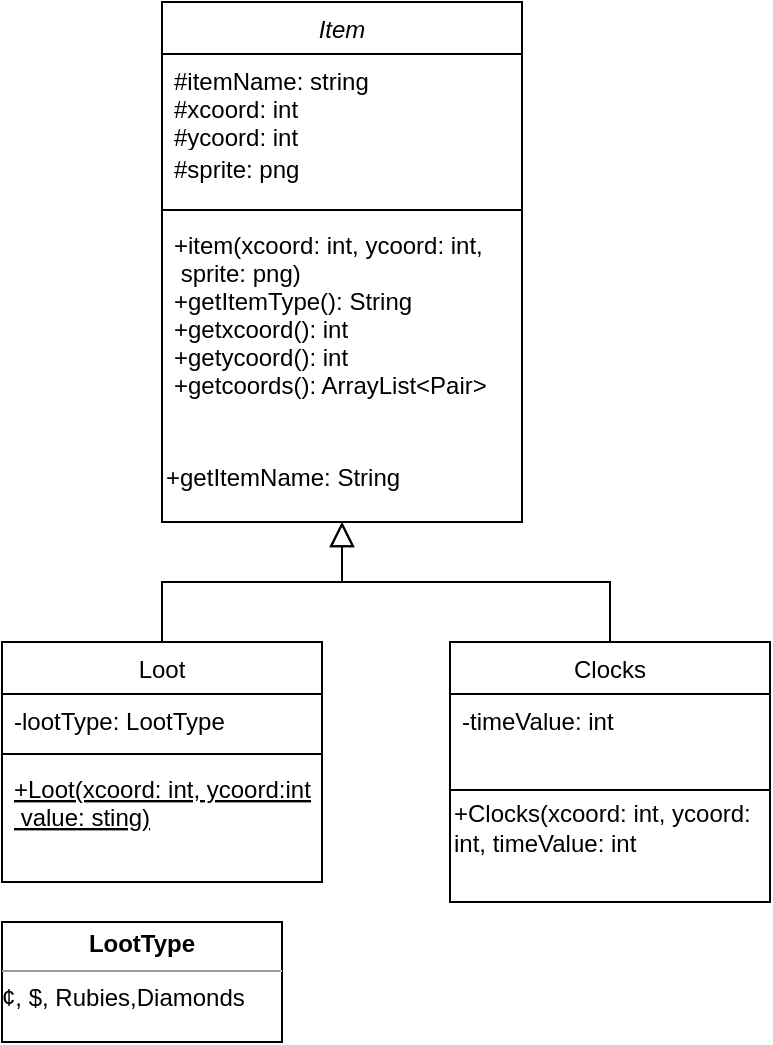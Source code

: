<mxfile version="20.4.2" type="onedrive" pages="2"><diagram id="C5RBs43oDa-KdzZeNtuy" name="Page-1"><mxGraphModel dx="946" dy="646" grid="1" gridSize="10" guides="1" tooltips="1" connect="1" arrows="1" fold="1" page="1" pageScale="1" pageWidth="827" pageHeight="1169" math="0" shadow="0"><root><mxCell id="WIyWlLk6GJQsqaUBKTNV-0"/><mxCell id="WIyWlLk6GJQsqaUBKTNV-1" parent="WIyWlLk6GJQsqaUBKTNV-0"/><mxCell id="zkfFHV4jXpPFQw0GAbJ--0" value="Item" style="swimlane;fontStyle=2;align=center;verticalAlign=top;childLayout=stackLayout;horizontal=1;startSize=26;horizontalStack=0;resizeParent=1;resizeLast=0;collapsible=1;marginBottom=0;rounded=0;shadow=0;strokeWidth=1;" parent="WIyWlLk6GJQsqaUBKTNV-1" vertex="1"><mxGeometry x="190" y="110" width="180" height="260" as="geometry"><mxRectangle x="230" y="140" width="160" height="26" as="alternateBounds"/></mxGeometry></mxCell><mxCell id="zkfFHV4jXpPFQw0GAbJ--1" value="#itemName: string&#10;#xcoord: int&#10;#ycoord: int" style="text;align=left;verticalAlign=top;spacingLeft=4;spacingRight=4;overflow=hidden;rotatable=0;points=[[0,0.5],[1,0.5]];portConstraint=eastwest;" parent="zkfFHV4jXpPFQw0GAbJ--0" vertex="1"><mxGeometry y="26" width="180" height="44" as="geometry"/></mxCell><mxCell id="zkfFHV4jXpPFQw0GAbJ--3" value="#sprite: png" style="text;align=left;verticalAlign=top;spacingLeft=4;spacingRight=4;overflow=hidden;rotatable=0;points=[[0,0.5],[1,0.5]];portConstraint=eastwest;rounded=0;shadow=0;html=0;" parent="zkfFHV4jXpPFQw0GAbJ--0" vertex="1"><mxGeometry y="70" width="180" height="30" as="geometry"/></mxCell><mxCell id="zkfFHV4jXpPFQw0GAbJ--4" value="" style="line;html=1;strokeWidth=1;align=left;verticalAlign=middle;spacingTop=-1;spacingLeft=3;spacingRight=3;rotatable=0;labelPosition=right;points=[];portConstraint=eastwest;" parent="zkfFHV4jXpPFQw0GAbJ--0" vertex="1"><mxGeometry y="100" width="180" height="8" as="geometry"/></mxCell><mxCell id="zkfFHV4jXpPFQw0GAbJ--5" value="+item(xcoord: int, ycoord: int,&#10; sprite: png)&#10;+getItemType(): String&#10;+getxcoord(): int&#10;+getycoord(): int&#10;+getcoords(): ArrayList&lt;Pair&gt;" style="text;align=left;verticalAlign=top;spacingLeft=4;spacingRight=4;overflow=hidden;rotatable=0;points=[[0,0.5],[1,0.5]];portConstraint=eastwest;" parent="zkfFHV4jXpPFQw0GAbJ--0" vertex="1"><mxGeometry y="108" width="180" height="102" as="geometry"/></mxCell><mxCell id="bqquOS7vWQkwdsk0ucP1-3" value="&lt;br&gt;+getItemName: String" style="text;html=1;strokeColor=none;fillColor=none;align=left;verticalAlign=top;whiteSpace=wrap;rounded=0;" parent="zkfFHV4jXpPFQw0GAbJ--0" vertex="1"><mxGeometry y="210" width="180" height="40" as="geometry"/></mxCell><mxCell id="zkfFHV4jXpPFQw0GAbJ--6" value="Loot" style="swimlane;fontStyle=0;align=center;verticalAlign=top;childLayout=stackLayout;horizontal=1;startSize=26;horizontalStack=0;resizeParent=1;resizeLast=0;collapsible=1;marginBottom=0;rounded=0;shadow=0;strokeWidth=1;" parent="WIyWlLk6GJQsqaUBKTNV-1" vertex="1"><mxGeometry x="110" y="430" width="160" height="120" as="geometry"><mxRectangle x="130" y="380" width="160" height="26" as="alternateBounds"/></mxGeometry></mxCell><mxCell id="zkfFHV4jXpPFQw0GAbJ--7" value="-lootType: LootType" style="text;align=left;verticalAlign=top;spacingLeft=4;spacingRight=4;overflow=hidden;rotatable=0;points=[[0,0.5],[1,0.5]];portConstraint=eastwest;" parent="zkfFHV4jXpPFQw0GAbJ--6" vertex="1"><mxGeometry y="26" width="160" height="26" as="geometry"/></mxCell><mxCell id="zkfFHV4jXpPFQw0GAbJ--9" value="" style="line;html=1;strokeWidth=1;align=left;verticalAlign=middle;spacingTop=-1;spacingLeft=3;spacingRight=3;rotatable=0;labelPosition=right;points=[];portConstraint=eastwest;" parent="zkfFHV4jXpPFQw0GAbJ--6" vertex="1"><mxGeometry y="52" width="160" height="8" as="geometry"/></mxCell><mxCell id="zkfFHV4jXpPFQw0GAbJ--10" value="+Loot(xcoord: int, ycoord:int,&#10; value: sting)" style="text;align=left;verticalAlign=top;spacingLeft=4;spacingRight=4;overflow=hidden;rotatable=0;points=[[0,0.5],[1,0.5]];portConstraint=eastwest;fontStyle=4" parent="zkfFHV4jXpPFQw0GAbJ--6" vertex="1"><mxGeometry y="60" width="160" height="50" as="geometry"/></mxCell><mxCell id="zkfFHV4jXpPFQw0GAbJ--12" value="" style="endArrow=block;endSize=10;endFill=0;shadow=0;strokeWidth=1;rounded=0;edgeStyle=elbowEdgeStyle;elbow=vertical;" parent="WIyWlLk6GJQsqaUBKTNV-1" source="zkfFHV4jXpPFQw0GAbJ--6" target="zkfFHV4jXpPFQw0GAbJ--0" edge="1"><mxGeometry width="160" relative="1" as="geometry"><mxPoint x="200" y="203" as="sourcePoint"/><mxPoint x="200" y="203" as="targetPoint"/></mxGeometry></mxCell><mxCell id="zkfFHV4jXpPFQw0GAbJ--13" value="Clocks" style="swimlane;fontStyle=0;align=center;verticalAlign=top;childLayout=stackLayout;horizontal=1;startSize=26;horizontalStack=0;resizeParent=1;resizeLast=0;collapsible=1;marginBottom=0;rounded=0;shadow=0;strokeWidth=1;" parent="WIyWlLk6GJQsqaUBKTNV-1" vertex="1"><mxGeometry x="334" y="430" width="160" height="130" as="geometry"><mxRectangle x="340" y="380" width="170" height="26" as="alternateBounds"/></mxGeometry></mxCell><mxCell id="zkfFHV4jXpPFQw0GAbJ--14" value="-timeValue: int" style="text;align=left;verticalAlign=top;spacingLeft=4;spacingRight=4;overflow=hidden;rotatable=0;points=[[0,0.5],[1,0.5]];portConstraint=eastwest;" parent="zkfFHV4jXpPFQw0GAbJ--13" vertex="1"><mxGeometry y="26" width="160" height="44" as="geometry"/></mxCell><mxCell id="zkfFHV4jXpPFQw0GAbJ--15" value="" style="line;html=1;strokeWidth=1;align=left;verticalAlign=middle;spacingTop=-1;spacingLeft=3;spacingRight=3;rotatable=0;labelPosition=right;points=[];portConstraint=eastwest;" parent="zkfFHV4jXpPFQw0GAbJ--13" vertex="1"><mxGeometry y="70" width="160" height="8" as="geometry"/></mxCell><mxCell id="ObgpZfH1euMFbCy-RuAI-0" value="+Clocks(xcoord: int, ycoord: int, timeValue: int&amp;nbsp;" style="text;html=1;strokeColor=none;fillColor=none;align=left;verticalAlign=middle;whiteSpace=wrap;rounded=0;" parent="zkfFHV4jXpPFQw0GAbJ--13" vertex="1"><mxGeometry y="78" width="160" height="30" as="geometry"/></mxCell><mxCell id="zkfFHV4jXpPFQw0GAbJ--16" value="" style="endArrow=block;endSize=10;endFill=0;shadow=0;strokeWidth=1;rounded=0;edgeStyle=elbowEdgeStyle;elbow=vertical;" parent="WIyWlLk6GJQsqaUBKTNV-1" source="zkfFHV4jXpPFQw0GAbJ--13" target="zkfFHV4jXpPFQw0GAbJ--0" edge="1"><mxGeometry width="160" relative="1" as="geometry"><mxPoint x="210" y="373" as="sourcePoint"/><mxPoint x="310" y="271" as="targetPoint"/></mxGeometry></mxCell><mxCell id="bqquOS7vWQkwdsk0ucP1-4" value="&lt;p style=&quot;margin:0px;margin-top:4px;text-align:center;&quot;&gt;&lt;b&gt;LootType&lt;/b&gt;&lt;/p&gt;&lt;hr size=&quot;1&quot;&gt;&lt;div style=&quot;height:2px;&quot;&gt;¢, $, Rubies,Diamonds&lt;/div&gt;" style="verticalAlign=top;align=left;overflow=fill;fontSize=12;fontFamily=Helvetica;html=1;" parent="WIyWlLk6GJQsqaUBKTNV-1" vertex="1"><mxGeometry x="110" y="570" width="140" height="60" as="geometry"/></mxCell></root></mxGraphModel></diagram><diagram id="ZyoQKoXN3Nci5FDK13lY" name="Page-2"><mxGraphModel grid="1" page="1" gridSize="10" guides="1" tooltips="1" connect="1" arrows="1" fold="1" pageScale="1" pageWidth="827" pageHeight="1169" math="0" shadow="0"><root><mxCell id="0"/><mxCell id="1" parent="0"/><mxCell id="016B3Pz3m8FIyvg7XD7u-11" value="Item" style="swimlane;" vertex="1" parent="1"><mxGeometry x="30" y="40" width="580" height="200" as="geometry"/></mxCell><mxCell id="Z36jJ5IyA9w6XKuaqwCV-1" value="Superclass:&lt;br&gt;&lt;div style=&quot;&quot;&gt;&lt;span style=&quot;background-color: initial;&quot;&gt;Sub classes: Loot, Bombs, Clocks, Gates and levers, Doors&lt;/span&gt;&lt;/div&gt;" style="text;html=1;strokeColor=none;fillColor=none;align=left;verticalAlign=middle;whiteSpace=wrap;rounded=0;" vertex="1" parent="016B3Pz3m8FIyvg7XD7u-11"><mxGeometry y="40" width="160" height="60" as="geometry"/></mxCell><mxCell id="Z36jJ5IyA9w6XKuaqwCV-2" value="Responsibilities&amp;nbsp; &amp;nbsp; &amp;nbsp; &amp;nbsp; &amp;nbsp; &amp;nbsp; &amp;nbsp; &amp;nbsp; &amp;nbsp; &amp;nbsp; &amp;nbsp; &amp;nbsp; &amp;nbsp; &amp;nbsp; Collaborators" style="text;html=1;strokeColor=none;fillColor=none;align=left;verticalAlign=middle;whiteSpace=wrap;rounded=0;" vertex="1" parent="016B3Pz3m8FIyvg7XD7u-11"><mxGeometry x="20" y="100" width="320" height="30" as="geometry"/></mxCell><mxCell id="Z36jJ5IyA9w6XKuaqwCV-3" value="&lt;div style=&quot;text-align: left;&quot;&gt;&lt;span style=&quot;background-color: initial;&quot;&gt;Interact with player&lt;/span&gt;&lt;/div&gt;&lt;div style=&quot;text-align: left;&quot;&gt;&lt;span style=&quot;background-color: initial;&quot;&gt;Stop items conflicting with each other on the tiles on the board&lt;/span&gt;&lt;br&gt;&lt;/div&gt;" style="text;html=1;strokeColor=none;fillColor=none;align=center;verticalAlign=middle;whiteSpace=wrap;rounded=0;" vertex="1" parent="016B3Pz3m8FIyvg7XD7u-11"><mxGeometry y="130" width="180" height="30" as="geometry"/></mxCell><mxCell id="Z36jJ5IyA9w6XKuaqwCV-6" value="Player&lt;br&gt;Level" style="text;html=1;strokeColor=none;fillColor=none;align=left;verticalAlign=middle;whiteSpace=wrap;rounded=0;" vertex="1" parent="016B3Pz3m8FIyvg7XD7u-11"><mxGeometry x="200" y="130" width="60" height="30" as="geometry"/></mxCell><mxCell id="Z36jJ5IyA9w6XKuaqwCV-9" value="" style="rounded=0;whiteSpace=wrap;html=1;" vertex="1" parent="016B3Pz3m8FIyvg7XD7u-11"><mxGeometry x="290" y="30" width="290" height="170" as="geometry"/></mxCell><mxCell id="Z36jJ5IyA9w6XKuaqwCV-10" value="Description: The item class serves as a base for otheer specialized items to be built on top of it&amp;nbsp;" style="text;html=1;strokeColor=none;fillColor=none;align=left;verticalAlign=middle;whiteSpace=wrap;rounded=0;" vertex="1" parent="016B3Pz3m8FIyvg7XD7u-11"><mxGeometry x="300" y="40" width="230" height="30" as="geometry"/></mxCell><mxCell id="Z36jJ5IyA9w6XKuaqwCV-11" value="Collaborations: Item needs to collaborate with Player because items need to know when a player is encountering them and item collaborates with level because item needs to know when to use an item" style="text;html=1;strokeColor=none;fillColor=none;align=left;verticalAlign=middle;whiteSpace=wrap;rounded=0;" vertex="1" parent="016B3Pz3m8FIyvg7XD7u-11"><mxGeometry x="290" y="120" width="250" height="30" as="geometry"/></mxCell></root></mxGraphModel></diagram></mxfile>